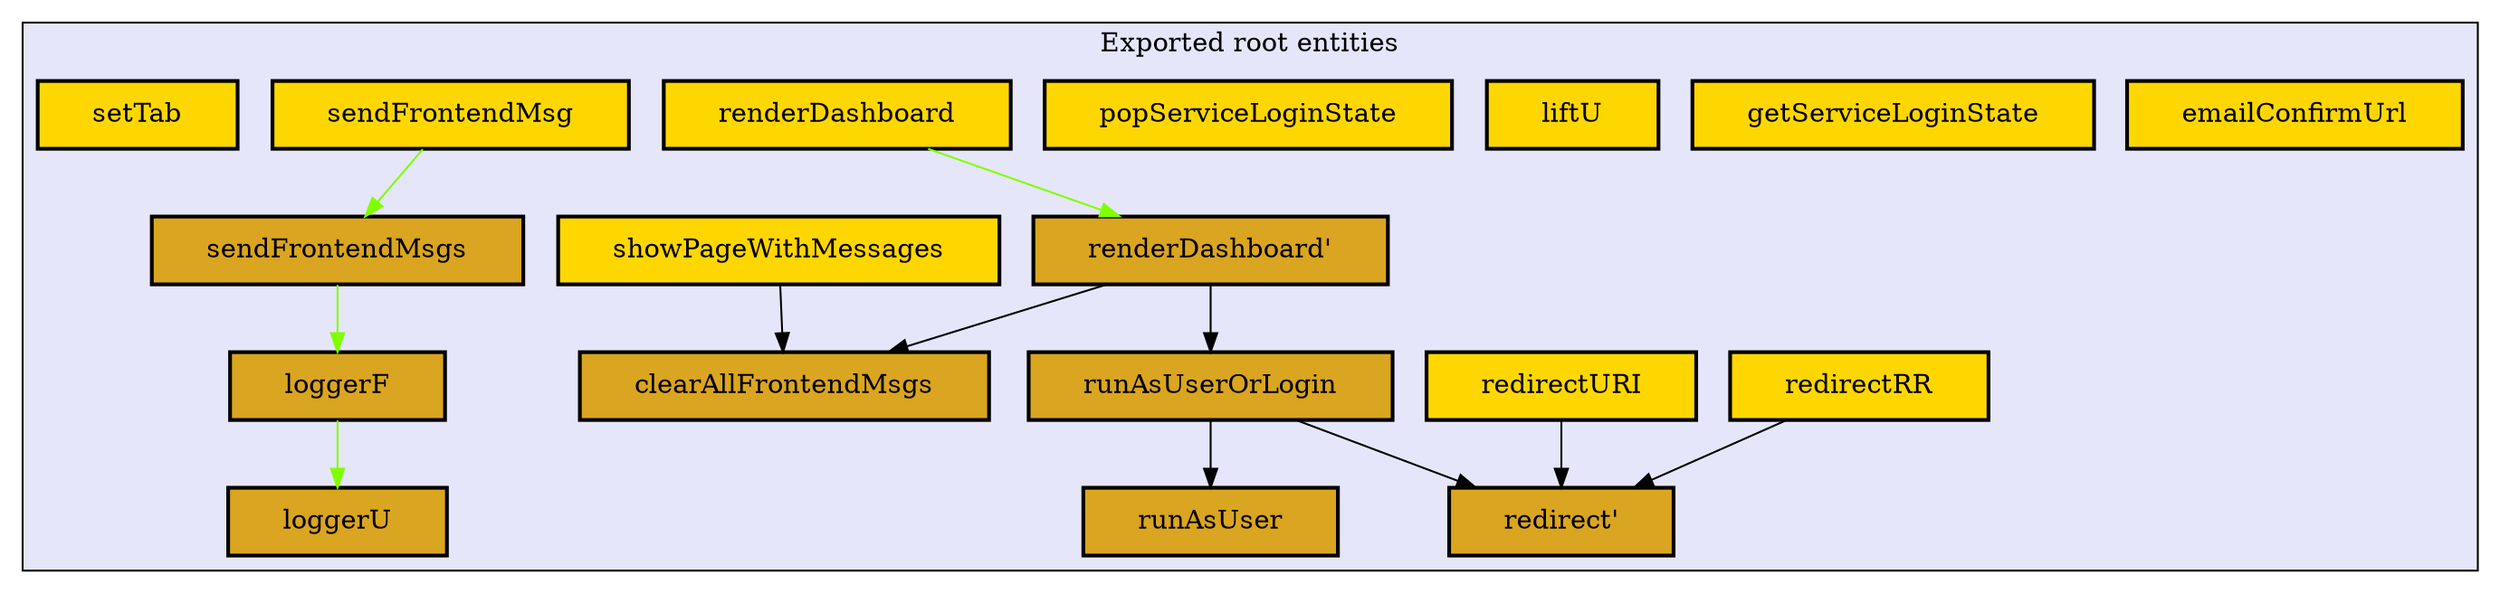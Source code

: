digraph "Levels within Thentos.Frontend.Handlers.Combinators" {
    node [margin="0.4,0.1"
         ,style=filled];
    subgraph cluster_0 {
        graph [label="Exported root entities"
              ,style=filled
              ,fillcolor=lavender];
        1 [label=clearAllFrontendMsgs
          ,shape=box
          ,fillcolor=goldenrod
          ,style="filled,bold"];
        2 [label=emailConfirmUrl
          ,shape=box
          ,fillcolor=gold
          ,style="filled,bold"];
        3 [label=getServiceLoginState
          ,shape=box
          ,fillcolor=gold
          ,style="filled,bold"];
        4 [label=liftU
          ,shape=box
          ,fillcolor=gold
          ,style="filled,bold"];
        5 [label=loggerF
          ,shape=box
          ,fillcolor=goldenrod
          ,style="filled,bold"];
        6 [label=loggerU
          ,shape=box
          ,fillcolor=goldenrod
          ,style="filled,bold"];
        7 [label=popServiceLoginState
          ,shape=box
          ,fillcolor=gold
          ,style="filled,bold"];
        8 [label="redirect'"
          ,shape=box
          ,fillcolor=goldenrod
          ,style="filled,bold"];
        9 [label=redirectRR
          ,shape=box
          ,fillcolor=gold
          ,style="filled,bold"];
        10 [label=redirectURI
           ,shape=box
           ,fillcolor=gold
           ,style="filled,bold"];
        11 [label=renderDashboard
           ,shape=box
           ,fillcolor=gold
           ,style="filled,bold"];
        12 [label="renderDashboard'"
           ,shape=box
           ,fillcolor=goldenrod
           ,style="filled,bold"];
        13 [label=runAsUser
           ,shape=box
           ,fillcolor=goldenrod
           ,style="filled,bold"];
        14 [label=runAsUserOrLogin
           ,shape=box
           ,fillcolor=goldenrod
           ,style="filled,bold"];
        15 [label=sendFrontendMsg
           ,shape=box
           ,fillcolor=gold
           ,style="filled,bold"];
        16 [label=sendFrontendMsgs
           ,shape=box
           ,fillcolor=goldenrod
           ,style="filled,bold"];
        17 [label=setTab
           ,shape=box
           ,fillcolor=gold
           ,style="filled,bold"];
        18 [label=showPageWithMessages
           ,shape=box
           ,fillcolor=gold
           ,style="filled,bold"];
    }
    5 -> 6 [penwidth=1
           ,color=chartreuse];
    9 -> 8 [penwidth=1,color=black];
    10 -> 8 [penwidth=1
            ,color=black];
    11 -> 12 [penwidth=1
             ,color=chartreuse];
    12 -> 1 [penwidth=1
            ,color=black];
    12 -> 14 [penwidth=1
             ,color=black];
    14 -> 8 [penwidth=1
            ,color=black];
    14 -> 13 [penwidth=1
             ,color=black];
    15 -> 16 [penwidth=1
             ,color=chartreuse];
    16 -> 5 [penwidth=1
            ,color=chartreuse];
    18 -> 1 [penwidth=1
            ,color=black];
}
